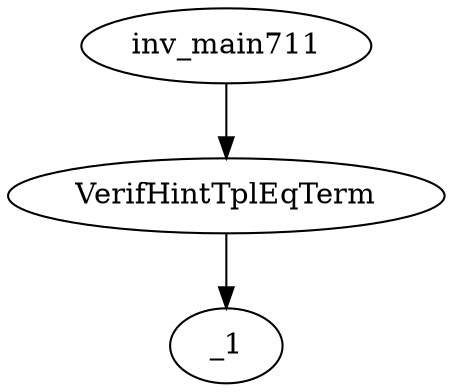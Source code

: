 digraph dag {
0 [label="inv_main711"];
1 [label="VerifHintTplEqTerm"];
2 [label="_1"];
0->1
1 -> 2
}
